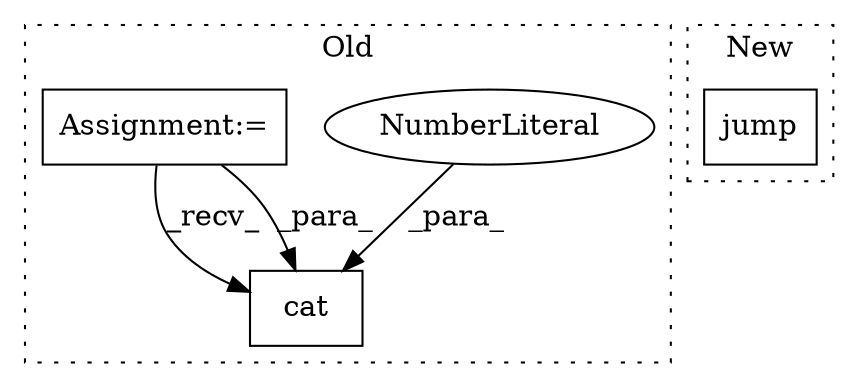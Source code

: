digraph G {
subgraph cluster0 {
1 [label="cat" a="32" s="1983,1991" l="4,1" shape="box"];
3 [label="NumberLiteral" a="34" s="1990" l="1" shape="ellipse"];
4 [label="Assignment:=" a="7" s="1210" l="5" shape="box"];
label = "Old";
style="dotted";
}
subgraph cluster1 {
2 [label="jump" a="32" s="2084,2091" l="5,1" shape="box"];
label = "New";
style="dotted";
}
3 -> 1 [label="_para_"];
4 -> 1 [label="_recv_"];
4 -> 1 [label="_para_"];
}